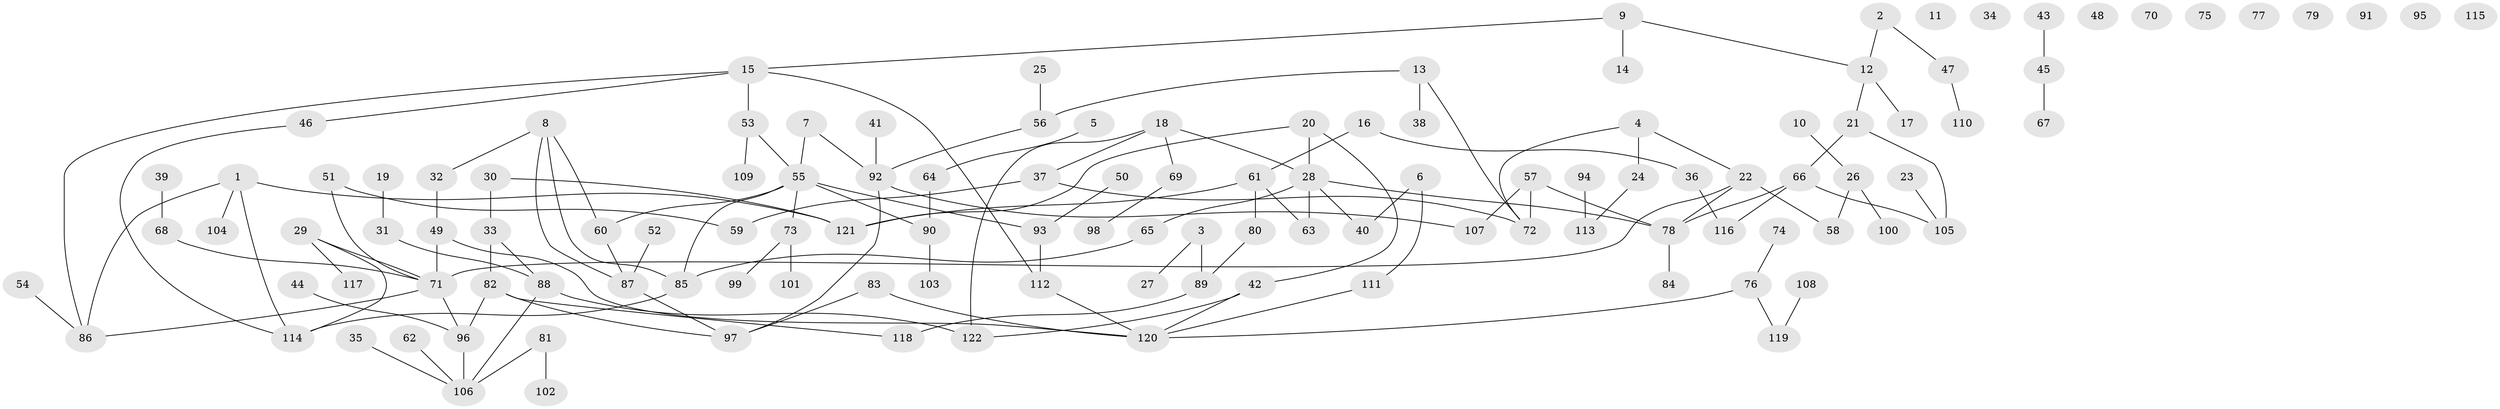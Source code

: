 // Generated by graph-tools (version 1.1) at 2025/40/03/09/25 04:40:07]
// undirected, 122 vertices, 139 edges
graph export_dot {
graph [start="1"]
  node [color=gray90,style=filled];
  1;
  2;
  3;
  4;
  5;
  6;
  7;
  8;
  9;
  10;
  11;
  12;
  13;
  14;
  15;
  16;
  17;
  18;
  19;
  20;
  21;
  22;
  23;
  24;
  25;
  26;
  27;
  28;
  29;
  30;
  31;
  32;
  33;
  34;
  35;
  36;
  37;
  38;
  39;
  40;
  41;
  42;
  43;
  44;
  45;
  46;
  47;
  48;
  49;
  50;
  51;
  52;
  53;
  54;
  55;
  56;
  57;
  58;
  59;
  60;
  61;
  62;
  63;
  64;
  65;
  66;
  67;
  68;
  69;
  70;
  71;
  72;
  73;
  74;
  75;
  76;
  77;
  78;
  79;
  80;
  81;
  82;
  83;
  84;
  85;
  86;
  87;
  88;
  89;
  90;
  91;
  92;
  93;
  94;
  95;
  96;
  97;
  98;
  99;
  100;
  101;
  102;
  103;
  104;
  105;
  106;
  107;
  108;
  109;
  110;
  111;
  112;
  113;
  114;
  115;
  116;
  117;
  118;
  119;
  120;
  121;
  122;
  1 -- 86;
  1 -- 104;
  1 -- 114;
  1 -- 121;
  2 -- 12;
  2 -- 47;
  3 -- 27;
  3 -- 89;
  4 -- 22;
  4 -- 24;
  4 -- 72;
  5 -- 64;
  6 -- 40;
  6 -- 111;
  7 -- 55;
  7 -- 92;
  8 -- 32;
  8 -- 60;
  8 -- 85;
  8 -- 87;
  9 -- 12;
  9 -- 14;
  9 -- 15;
  10 -- 26;
  12 -- 17;
  12 -- 21;
  13 -- 38;
  13 -- 56;
  13 -- 72;
  15 -- 46;
  15 -- 53;
  15 -- 86;
  15 -- 112;
  16 -- 36;
  16 -- 61;
  18 -- 28;
  18 -- 37;
  18 -- 69;
  18 -- 122;
  19 -- 31;
  20 -- 28;
  20 -- 42;
  20 -- 121;
  21 -- 66;
  21 -- 105;
  22 -- 58;
  22 -- 71;
  22 -- 78;
  23 -- 105;
  24 -- 113;
  25 -- 56;
  26 -- 58;
  26 -- 100;
  28 -- 40;
  28 -- 63;
  28 -- 65;
  28 -- 78;
  29 -- 71;
  29 -- 114;
  29 -- 117;
  30 -- 33;
  30 -- 121;
  31 -- 88;
  32 -- 49;
  33 -- 82;
  33 -- 88;
  35 -- 106;
  36 -- 116;
  37 -- 59;
  37 -- 72;
  39 -- 68;
  41 -- 92;
  42 -- 120;
  42 -- 122;
  43 -- 45;
  44 -- 96;
  45 -- 67;
  46 -- 114;
  47 -- 110;
  49 -- 71;
  49 -- 120;
  50 -- 93;
  51 -- 59;
  51 -- 71;
  52 -- 87;
  53 -- 55;
  53 -- 109;
  54 -- 86;
  55 -- 60;
  55 -- 73;
  55 -- 85;
  55 -- 90;
  55 -- 93;
  56 -- 92;
  57 -- 72;
  57 -- 78;
  57 -- 107;
  60 -- 87;
  61 -- 63;
  61 -- 80;
  61 -- 121;
  62 -- 106;
  64 -- 90;
  65 -- 85;
  66 -- 78;
  66 -- 105;
  66 -- 116;
  68 -- 71;
  69 -- 98;
  71 -- 86;
  71 -- 96;
  73 -- 99;
  73 -- 101;
  74 -- 76;
  76 -- 119;
  76 -- 120;
  78 -- 84;
  80 -- 89;
  81 -- 102;
  81 -- 106;
  82 -- 96;
  82 -- 97;
  82 -- 118;
  83 -- 97;
  83 -- 120;
  85 -- 114;
  87 -- 97;
  88 -- 106;
  88 -- 122;
  89 -- 118;
  90 -- 103;
  92 -- 97;
  92 -- 107;
  93 -- 112;
  94 -- 113;
  96 -- 106;
  108 -- 119;
  111 -- 120;
  112 -- 120;
}
